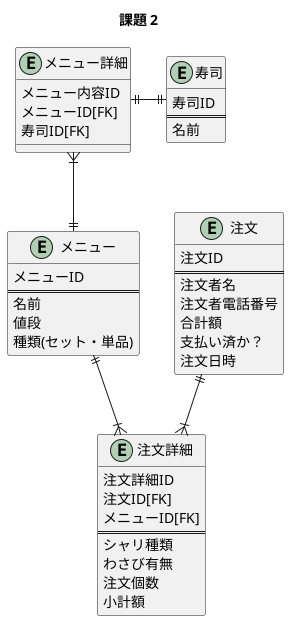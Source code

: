 @startuml
  title 課題 2
  entity "メニュー" {
    メニューID
    ==
    名前
    値段
    種類(セット・単品)
  }

  entity "メニュー詳細" {
    メニュー内容ID
    メニューID[FK]
    寿司ID[FK]
  }

  entity "寿司" {
    寿司ID
    ==
    名前
  }

  entity "注文" {
    注文ID
    ==
    注文者名
    注文者電話番号
    合計額
    支払い済か？
    注文日時
  }

  entity "注文詳細" {
    注文詳細ID
    注文ID[FK]
    メニューID[FK]
    ==
    シャリ種類
    わさび有無
    注文個数
    小計額
  }

  メニュー詳細 }|--|| メニュー
  メニュー詳細 ||-r-|| 寿司
  注文 ||--|{ 注文詳細
  メニュー ||--|{ 注文詳細
@enduml
